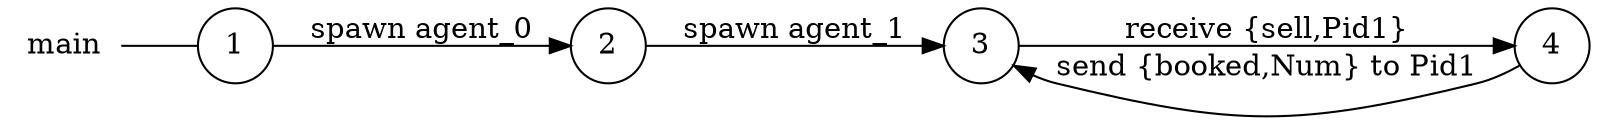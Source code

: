 digraph main {
	rankdir="LR";
	n_0 [label="main", shape="plaintext"];
	n_1 [id="1", shape=circle, label="1"];
	n_0 -> n_1 [arrowhead=none];
	n_2 [id="2", shape=circle, label="2"];
	n_3 [id="4", shape=circle, label="3"];
	n_4 [id="3", shape=circle, label="4"];

	n_2 -> n_3 [id="[$e|5]", label="spawn agent_1"];
	n_4 -> n_3 [id="[$e|4]", label="send {booked,Num} to Pid1"];
	n_1 -> n_2 [id="[$e|0]", label="spawn agent_0"];
	n_3 -> n_4 [id="[$e|2]", label="receive {sell,Pid1}"];
}
